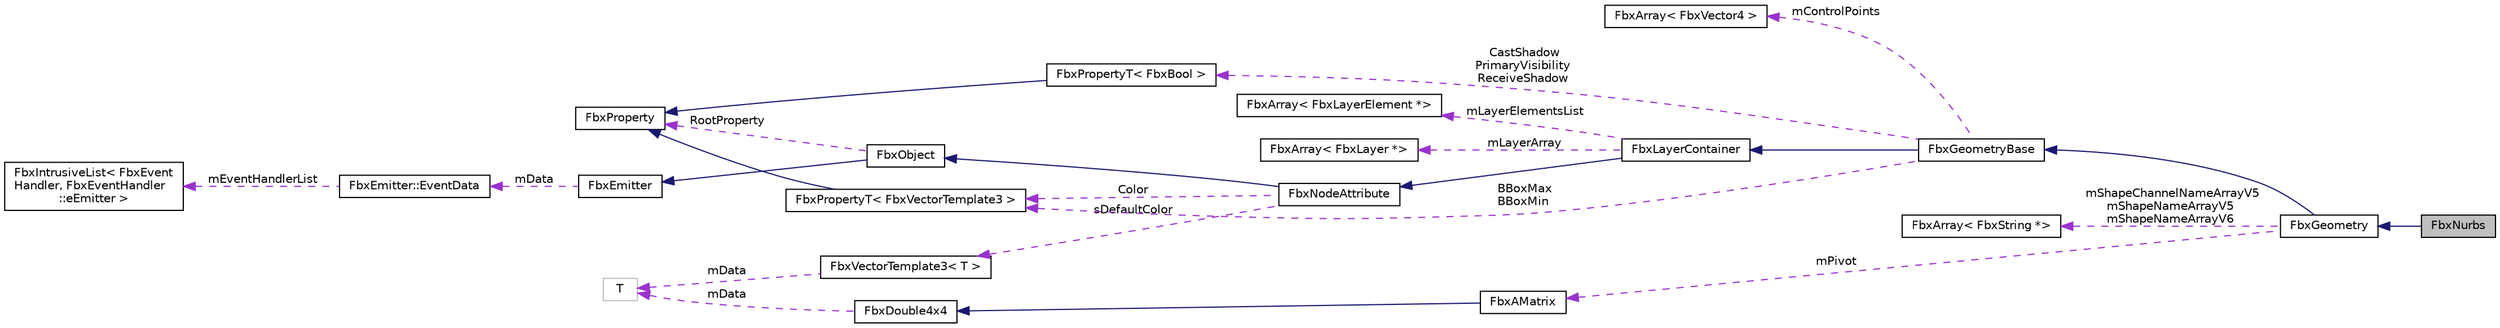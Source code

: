 digraph "FbxNurbs"
{
  edge [fontname="Helvetica",fontsize="10",labelfontname="Helvetica",labelfontsize="10"];
  node [fontname="Helvetica",fontsize="10",shape=record];
  rankdir="LR";
  Node7 [label="FbxNurbs",height=0.2,width=0.4,color="black", fillcolor="grey75", style="filled", fontcolor="black"];
  Node8 -> Node7 [dir="back",color="midnightblue",fontsize="10",style="solid",fontname="Helvetica"];
  Node8 [label="FbxGeometry",height=0.2,width=0.4,color="black", fillcolor="white", style="filled",URL="$class_fbx_geometry.html"];
  Node9 -> Node8 [dir="back",color="midnightblue",fontsize="10",style="solid",fontname="Helvetica"];
  Node9 [label="FbxGeometryBase",height=0.2,width=0.4,color="black", fillcolor="white", style="filled",URL="$class_fbx_geometry_base.html"];
  Node10 -> Node9 [dir="back",color="midnightblue",fontsize="10",style="solid",fontname="Helvetica"];
  Node10 [label="FbxLayerContainer",height=0.2,width=0.4,color="black", fillcolor="white", style="filled",URL="$class_fbx_layer_container.html",tooltip="Contains a collection of FbxLayer objects. This class is used for managing layers construction..."];
  Node11 -> Node10 [dir="back",color="midnightblue",fontsize="10",style="solid",fontname="Helvetica"];
  Node11 [label="FbxNodeAttribute",height=0.2,width=0.4,color="black", fillcolor="white", style="filled",URL="$class_fbx_node_attribute.html",tooltip="This class is the base class to all types of node attributes.A node attribute is the content of a nod..."];
  Node12 -> Node11 [dir="back",color="midnightblue",fontsize="10",style="solid",fontname="Helvetica"];
  Node12 [label="FbxObject",height=0.2,width=0.4,color="black", fillcolor="white", style="filled",URL="$class_fbx_object.html"];
  Node13 -> Node12 [dir="back",color="midnightblue",fontsize="10",style="solid",fontname="Helvetica"];
  Node13 [label="FbxEmitter",height=0.2,width=0.4,color="black", fillcolor="white", style="filled",URL="$class_fbx_emitter.html"];
  Node14 -> Node13 [dir="back",color="darkorchid3",fontsize="10",style="dashed",label=" mData" ,fontname="Helvetica"];
  Node14 [label="FbxEmitter::EventData",height=0.2,width=0.4,color="black", fillcolor="white", style="filled",URL="$struct_fbx_emitter_1_1_event_data.html"];
  Node15 -> Node14 [dir="back",color="darkorchid3",fontsize="10",style="dashed",label=" mEventHandlerList" ,fontname="Helvetica"];
  Node15 [label="FbxIntrusiveList\< FbxEvent\lHandler, FbxEventHandler\l::eEmitter \>",height=0.2,width=0.4,color="black", fillcolor="white", style="filled",URL="$class_fbx_intrusive_list.html"];
  Node16 -> Node12 [dir="back",color="darkorchid3",fontsize="10",style="dashed",label=" RootProperty" ,fontname="Helvetica"];
  Node16 [label="FbxProperty",height=0.2,width=0.4,color="black", fillcolor="white", style="filled",URL="$class_fbx_property.html",tooltip="Class to hold user properties. "];
  Node17 -> Node11 [dir="back",color="darkorchid3",fontsize="10",style="dashed",label=" sDefaultColor" ,fontname="Helvetica"];
  Node17 [label="FbxVectorTemplate3\< T \>",height=0.2,width=0.4,color="black", fillcolor="white", style="filled",URL="$class_fbx_vector_template3.html"];
  Node18 -> Node17 [dir="back",color="darkorchid3",fontsize="10",style="dashed",label=" mData" ,fontname="Helvetica"];
  Node18 [label="T",height=0.2,width=0.4,color="grey75", fillcolor="white", style="filled"];
  Node19 -> Node11 [dir="back",color="darkorchid3",fontsize="10",style="dashed",label=" Color" ,fontname="Helvetica"];
  Node19 [label="FbxPropertyT\< FbxVectorTemplate3 \>",height=0.2,width=0.4,color="black", fillcolor="white", style="filled",URL="$class_fbx_property_t.html"];
  Node16 -> Node19 [dir="back",color="midnightblue",fontsize="10",style="solid",fontname="Helvetica"];
  Node20 -> Node10 [dir="back",color="darkorchid3",fontsize="10",style="dashed",label=" mLayerElementsList" ,fontname="Helvetica"];
  Node20 [label="FbxArray\< FbxLayerElement *\>",height=0.2,width=0.4,color="black", fillcolor="white", style="filled",URL="$class_fbx_array.html"];
  Node21 -> Node10 [dir="back",color="darkorchid3",fontsize="10",style="dashed",label=" mLayerArray" ,fontname="Helvetica"];
  Node21 [label="FbxArray\< FbxLayer *\>",height=0.2,width=0.4,color="black", fillcolor="white", style="filled",URL="$class_fbx_array.html"];
  Node22 -> Node9 [dir="back",color="darkorchid3",fontsize="10",style="dashed",label=" mControlPoints" ,fontname="Helvetica"];
  Node22 [label="FbxArray\< FbxVector4 \>",height=0.2,width=0.4,color="black", fillcolor="white", style="filled",URL="$class_fbx_array.html"];
  Node23 -> Node9 [dir="back",color="darkorchid3",fontsize="10",style="dashed",label=" CastShadow\nPrimaryVisibility\nReceiveShadow" ,fontname="Helvetica"];
  Node23 [label="FbxPropertyT\< FbxBool \>",height=0.2,width=0.4,color="black", fillcolor="white", style="filled",URL="$class_fbx_property_t.html"];
  Node16 -> Node23 [dir="back",color="midnightblue",fontsize="10",style="solid",fontname="Helvetica"];
  Node19 -> Node9 [dir="back",color="darkorchid3",fontsize="10",style="dashed",label=" BBoxMax\nBBoxMin" ,fontname="Helvetica"];
  Node24 -> Node8 [dir="back",color="darkorchid3",fontsize="10",style="dashed",label=" mShapeChannelNameArrayV5\nmShapeNameArrayV5\nmShapeNameArrayV6" ,fontname="Helvetica"];
  Node24 [label="FbxArray\< FbxString *\>",height=0.2,width=0.4,color="black", fillcolor="white", style="filled",URL="$class_fbx_array.html"];
  Node25 -> Node8 [dir="back",color="darkorchid3",fontsize="10",style="dashed",label=" mPivot" ,fontname="Helvetica"];
  Node25 [label="FbxAMatrix",height=0.2,width=0.4,color="black", fillcolor="white", style="filled",URL="$class_fbx_a_matrix.html"];
  Node26 -> Node25 [dir="back",color="midnightblue",fontsize="10",style="solid",fontname="Helvetica"];
  Node26 [label="FbxDouble4x4",height=0.2,width=0.4,color="black", fillcolor="white", style="filled",URL="$class_fbx_vector_template4.html"];
  Node18 -> Node26 [dir="back",color="darkorchid3",fontsize="10",style="dashed",label=" mData" ,fontname="Helvetica"];
}
